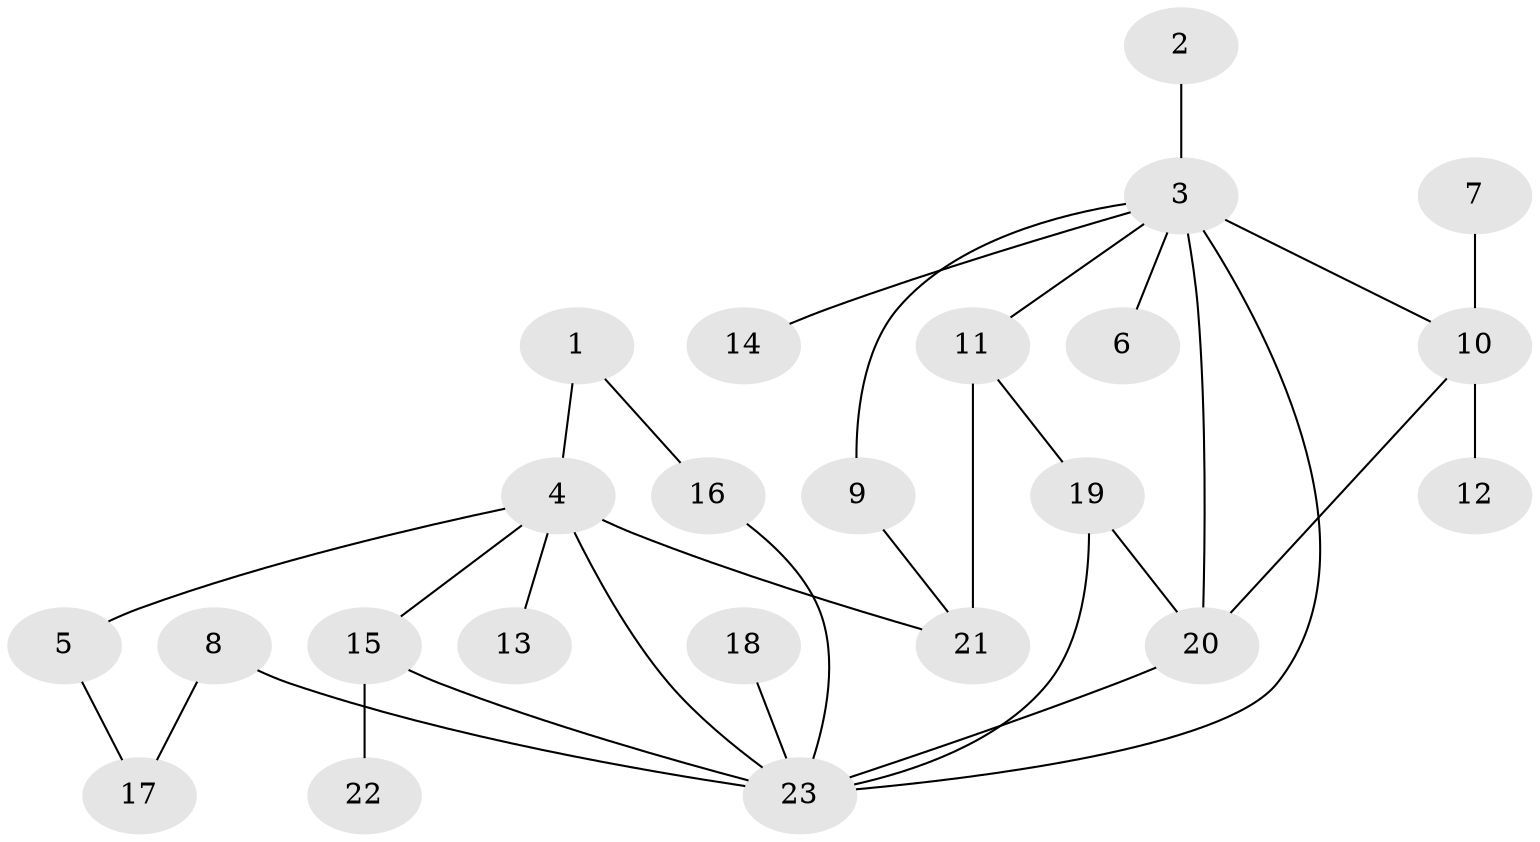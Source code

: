 // original degree distribution, {13: 0.018867924528301886, 10: 0.018867924528301886, 5: 0.03773584905660377, 9: 0.018867924528301886, 1: 0.39622641509433965, 2: 0.3018867924528302, 4: 0.11320754716981132, 3: 0.09433962264150944}
// Generated by graph-tools (version 1.1) at 2025/36/03/04/25 23:36:57]
// undirected, 23 vertices, 31 edges
graph export_dot {
  node [color=gray90,style=filled];
  1;
  2;
  3;
  4;
  5;
  6;
  7;
  8;
  9;
  10;
  11;
  12;
  13;
  14;
  15;
  16;
  17;
  18;
  19;
  20;
  21;
  22;
  23;
  1 -- 4 [weight=1.0];
  1 -- 16 [weight=1.0];
  2 -- 3 [weight=1.0];
  3 -- 6 [weight=1.0];
  3 -- 9 [weight=1.0];
  3 -- 10 [weight=2.0];
  3 -- 11 [weight=1.0];
  3 -- 14 [weight=1.0];
  3 -- 20 [weight=1.0];
  3 -- 23 [weight=1.0];
  4 -- 5 [weight=1.0];
  4 -- 13 [weight=1.0];
  4 -- 15 [weight=1.0];
  4 -- 21 [weight=2.0];
  4 -- 23 [weight=1.0];
  5 -- 17 [weight=1.0];
  7 -- 10 [weight=1.0];
  8 -- 17 [weight=1.0];
  8 -- 23 [weight=1.0];
  9 -- 21 [weight=2.0];
  10 -- 12 [weight=1.0];
  10 -- 20 [weight=1.0];
  11 -- 19 [weight=1.0];
  11 -- 21 [weight=1.0];
  15 -- 22 [weight=1.0];
  15 -- 23 [weight=1.0];
  16 -- 23 [weight=1.0];
  18 -- 23 [weight=1.0];
  19 -- 20 [weight=1.0];
  19 -- 23 [weight=1.0];
  20 -- 23 [weight=1.0];
}
